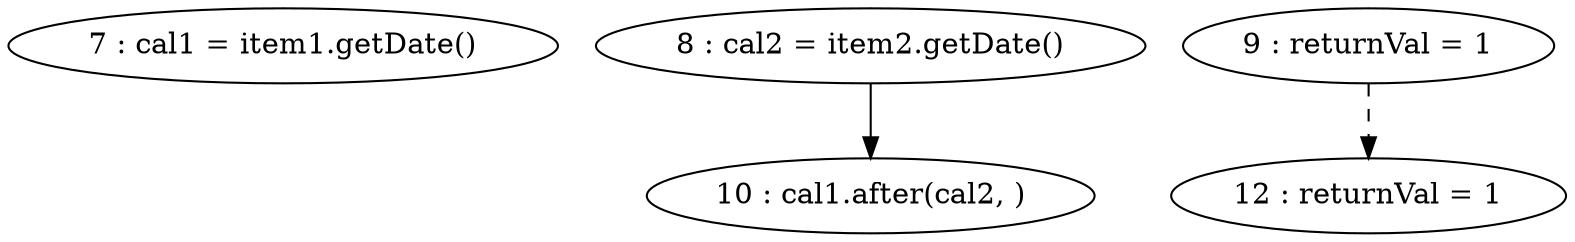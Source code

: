 digraph G {
"7 : cal1 = item1.getDate()"
"8 : cal2 = item2.getDate()"
"8 : cal2 = item2.getDate()" -> "10 : cal1.after(cal2, )"
"9 : returnVal = 1"
"9 : returnVal = 1" -> "12 : returnVal = 1" [style=dashed]
"10 : cal1.after(cal2, )"
"12 : returnVal = 1"
}